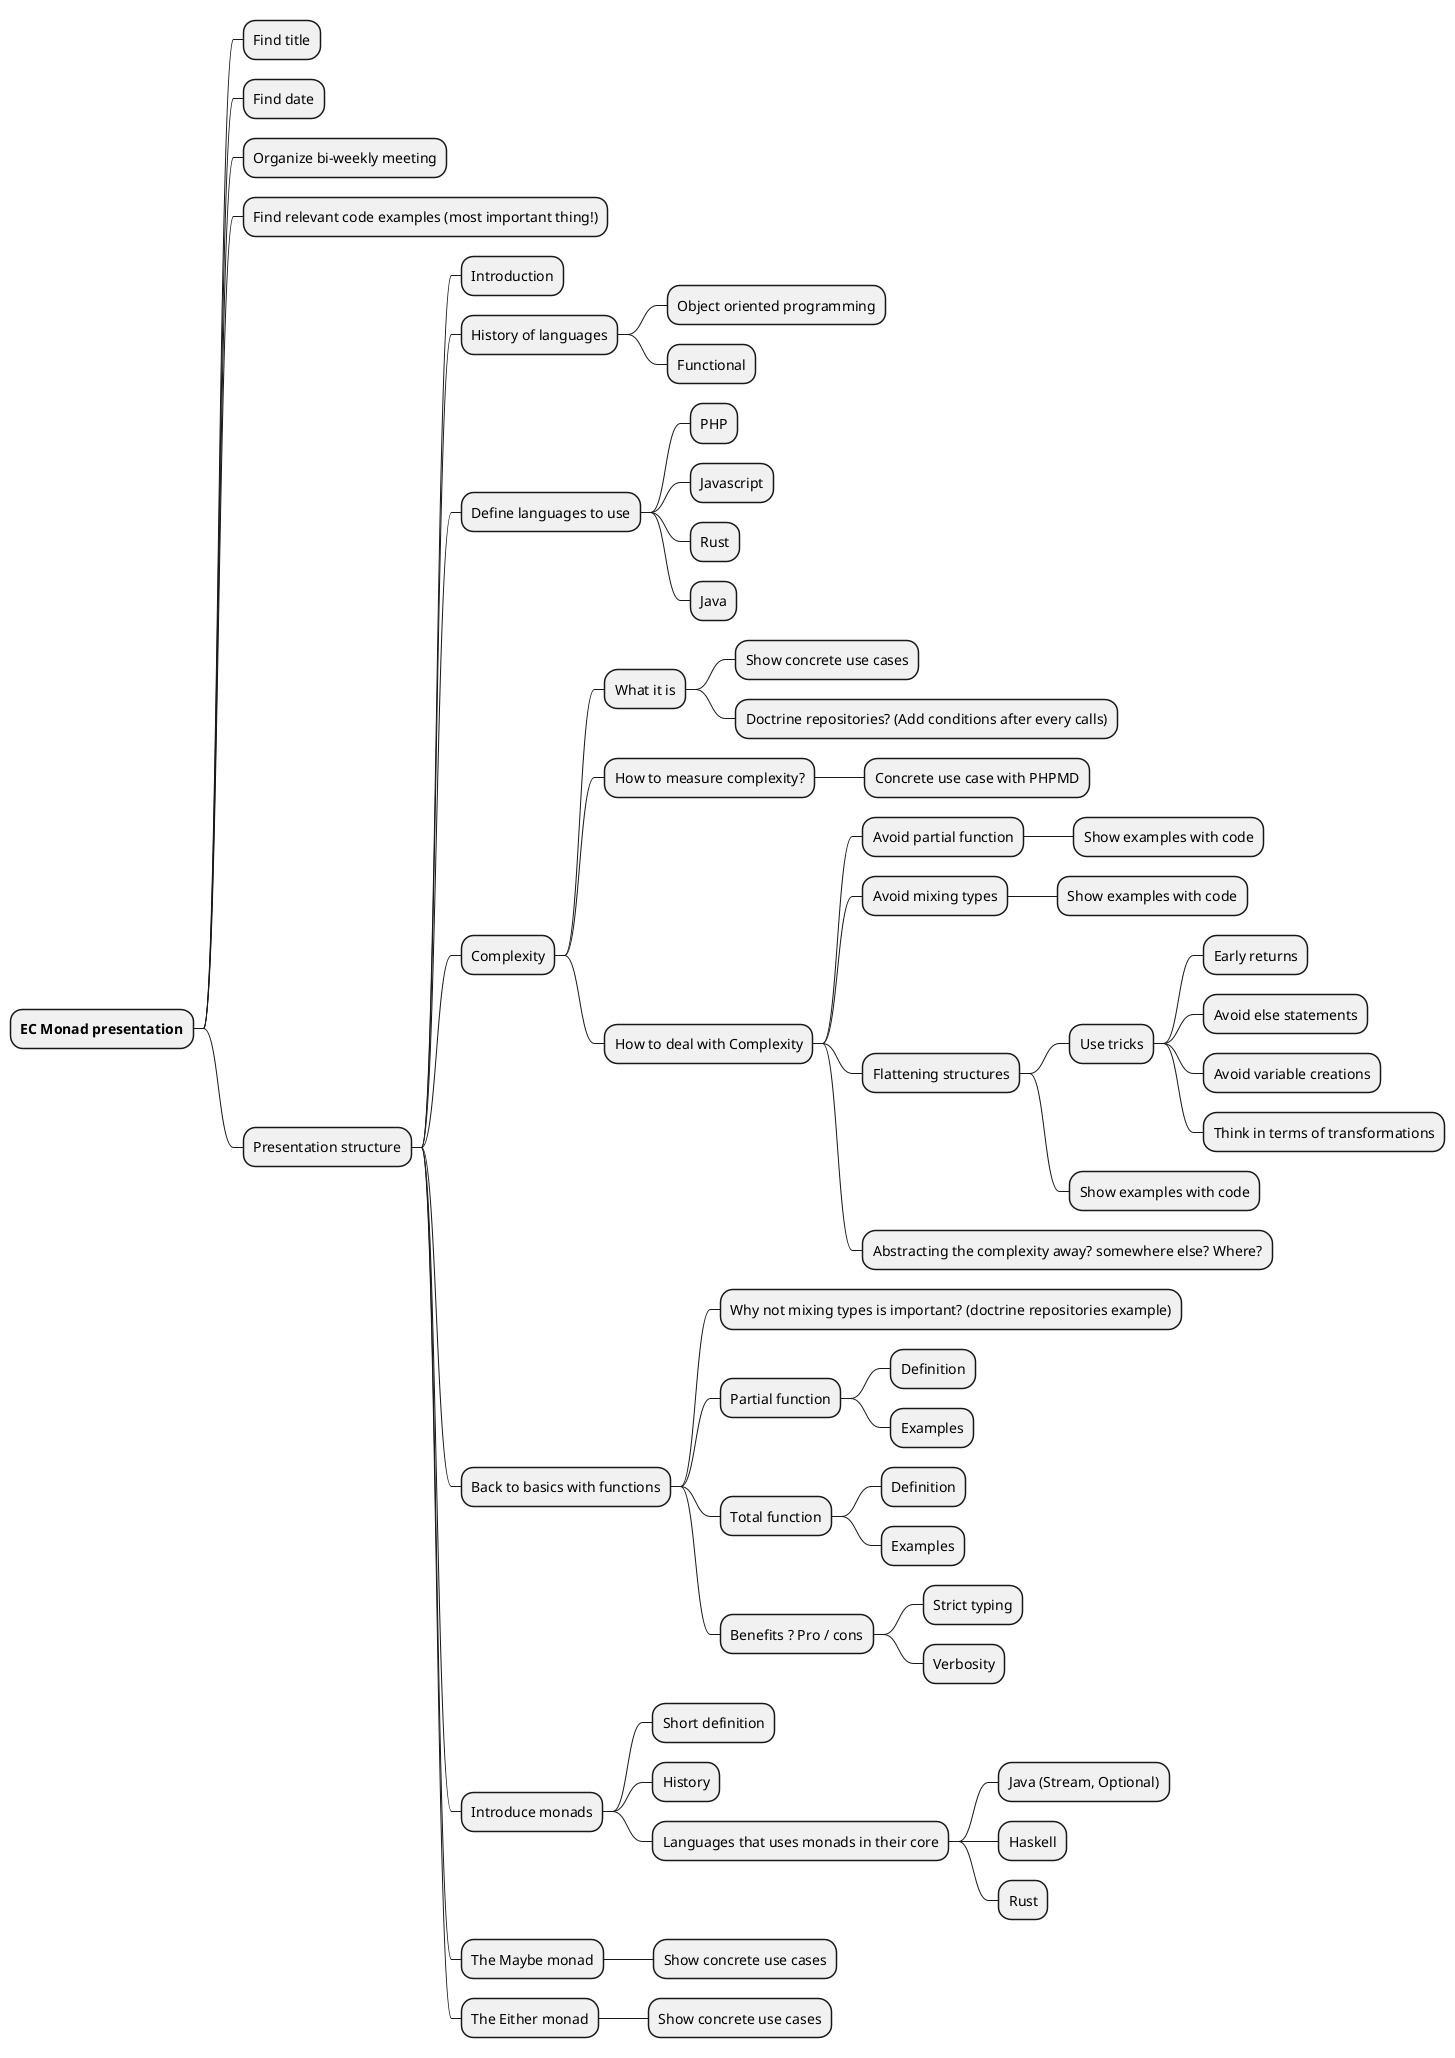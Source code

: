 @startmindmap

' - Ajouter un fil rouge
' - Garder ce fil rouge au long de la presa
' - Complexity - montrer des exemples avant/apres
' - Ne pas introduire les monades directement - le dire a la fin.
' - Lister quelques monades dans differents languages

+ **EC Monad presentation**
++ Find title
++ Find date
++ Organize bi-weekly meeting
++ Find relevant code examples (most important thing!)
++ Presentation structure
+++ Introduction
+++ History of languages
++++ Object oriented programming
++++ Functional
+++ Define languages to use
++++ PHP
++++ Javascript
++++ Rust
++++ Java
+++ Complexity
++++ What it is
+++++ Show concrete use cases
+++++ Doctrine repositories? (Add conditions after every calls)
++++ How to measure complexity?
+++++ Concrete use case with PHPMD
++++ How to deal with Complexity
+++++ Avoid partial function
++++++ Show examples with code
+++++ Avoid mixing types
++++++ Show examples with code
+++++ Flattening structures
++++++ Use tricks
+++++++ Early returns
+++++++ Avoid else statements
+++++++ Avoid variable creations
+++++++ Think in terms of transformations
++++++ Show examples with code
+++++ Abstracting the complexity away? somewhere else? Where?
+++ Back to basics with functions
++++ Why not mixing types is important? (doctrine repositories example)
++++ Partial function
+++++ Definition
+++++ Examples
++++ Total function
+++++ Definition
+++++ Examples
++++ Benefits ? Pro / cons
+++++ Strict typing
+++++ Verbosity
+++ Introduce monads
++++ Short definition
++++ History
++++ Languages that uses monads in their core
+++++ Java (Stream, Optional)
+++++ Haskell
+++++ Rust
+++ The Maybe monad
++++ Show concrete use cases
+++ The Either monad
++++ Show concrete use cases



@endmindmap